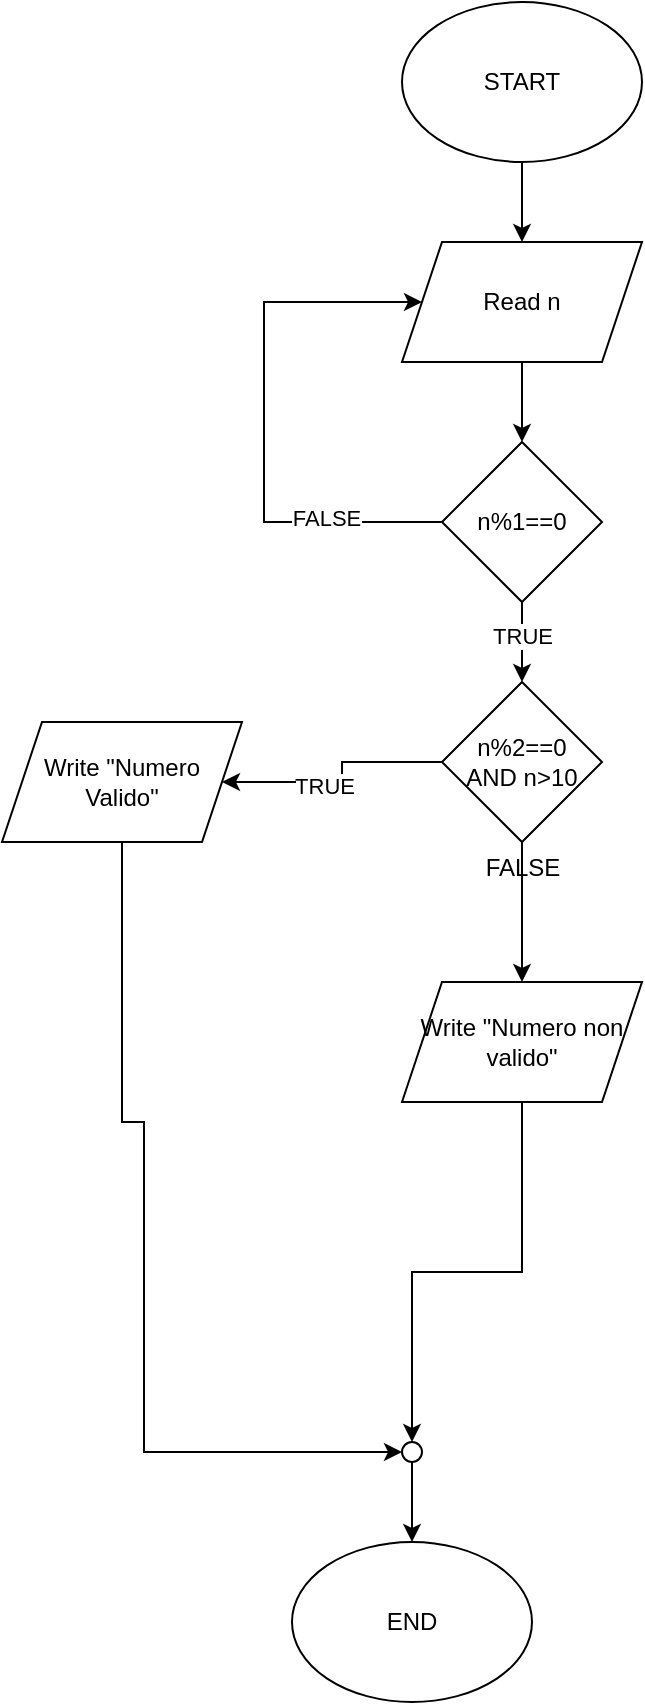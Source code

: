 <mxfile version="26.0.9">
  <diagram name="Page-1" id="eYDmSWrvKsGZKdF5tQEn">
    <mxGraphModel dx="1044" dy="915" grid="1" gridSize="10" guides="1" tooltips="1" connect="1" arrows="1" fold="1" page="1" pageScale="1" pageWidth="850" pageHeight="1100" math="0" shadow="0">
      <root>
        <mxCell id="0" />
        <mxCell id="1" parent="0" />
        <mxCell id="qxm1m2TuvtweTUUU2DV8-21" value="" style="edgeStyle=orthogonalEdgeStyle;rounded=0;orthogonalLoop=1;jettySize=auto;html=1;" edge="1" parent="1" source="qxm1m2TuvtweTUUU2DV8-1" target="qxm1m2TuvtweTUUU2DV8-2">
          <mxGeometry relative="1" as="geometry" />
        </mxCell>
        <mxCell id="qxm1m2TuvtweTUUU2DV8-1" value="START" style="ellipse;whiteSpace=wrap;html=1;" vertex="1" parent="1">
          <mxGeometry x="380" y="30" width="120" height="80" as="geometry" />
        </mxCell>
        <mxCell id="qxm1m2TuvtweTUUU2DV8-20" value="" style="edgeStyle=orthogonalEdgeStyle;rounded=0;orthogonalLoop=1;jettySize=auto;html=1;" edge="1" parent="1" source="qxm1m2TuvtweTUUU2DV8-2" target="qxm1m2TuvtweTUUU2DV8-3">
          <mxGeometry relative="1" as="geometry" />
        </mxCell>
        <mxCell id="qxm1m2TuvtweTUUU2DV8-2" value="Read n" style="shape=parallelogram;perimeter=parallelogramPerimeter;whiteSpace=wrap;html=1;fixedSize=1;" vertex="1" parent="1">
          <mxGeometry x="380" y="150" width="120" height="60" as="geometry" />
        </mxCell>
        <mxCell id="qxm1m2TuvtweTUUU2DV8-16" style="edgeStyle=orthogonalEdgeStyle;rounded=0;orthogonalLoop=1;jettySize=auto;html=1;entryX=0.5;entryY=0;entryDx=0;entryDy=0;" edge="1" parent="1" source="qxm1m2TuvtweTUUU2DV8-3" target="qxm1m2TuvtweTUUU2DV8-4">
          <mxGeometry relative="1" as="geometry" />
        </mxCell>
        <mxCell id="qxm1m2TuvtweTUUU2DV8-17" value="TRUE" style="edgeLabel;html=1;align=center;verticalAlign=middle;resizable=0;points=[];" vertex="1" connectable="0" parent="qxm1m2TuvtweTUUU2DV8-16">
          <mxGeometry x="-0.15" relative="1" as="geometry">
            <mxPoint as="offset" />
          </mxGeometry>
        </mxCell>
        <mxCell id="qxm1m2TuvtweTUUU2DV8-18" style="edgeStyle=orthogonalEdgeStyle;rounded=0;orthogonalLoop=1;jettySize=auto;html=1;" edge="1" parent="1" source="qxm1m2TuvtweTUUU2DV8-3" target="qxm1m2TuvtweTUUU2DV8-2">
          <mxGeometry relative="1" as="geometry">
            <mxPoint x="310" y="180" as="targetPoint" />
            <Array as="points">
              <mxPoint x="311" y="290" />
              <mxPoint x="311" y="180" />
            </Array>
          </mxGeometry>
        </mxCell>
        <mxCell id="qxm1m2TuvtweTUUU2DV8-19" value="FALSE" style="edgeLabel;html=1;align=center;verticalAlign=middle;resizable=0;points=[];" vertex="1" connectable="0" parent="qxm1m2TuvtweTUUU2DV8-18">
          <mxGeometry x="-0.583" y="-2" relative="1" as="geometry">
            <mxPoint as="offset" />
          </mxGeometry>
        </mxCell>
        <mxCell id="qxm1m2TuvtweTUUU2DV8-3" value="n%1==0" style="rhombus;whiteSpace=wrap;html=1;" vertex="1" parent="1">
          <mxGeometry x="400" y="250" width="80" height="80" as="geometry" />
        </mxCell>
        <mxCell id="qxm1m2TuvtweTUUU2DV8-8" value="" style="edgeStyle=orthogonalEdgeStyle;rounded=0;orthogonalLoop=1;jettySize=auto;html=1;" edge="1" parent="1" source="qxm1m2TuvtweTUUU2DV8-4" target="qxm1m2TuvtweTUUU2DV8-5">
          <mxGeometry relative="1" as="geometry" />
        </mxCell>
        <mxCell id="qxm1m2TuvtweTUUU2DV8-10" value="TRUE" style="edgeLabel;html=1;align=center;verticalAlign=middle;resizable=0;points=[];" vertex="1" connectable="0" parent="qxm1m2TuvtweTUUU2DV8-8">
          <mxGeometry x="0.15" y="2" relative="1" as="geometry">
            <mxPoint as="offset" />
          </mxGeometry>
        </mxCell>
        <mxCell id="qxm1m2TuvtweTUUU2DV8-11" value="" style="edgeStyle=orthogonalEdgeStyle;rounded=0;orthogonalLoop=1;jettySize=auto;html=1;" edge="1" parent="1" source="qxm1m2TuvtweTUUU2DV8-4" target="qxm1m2TuvtweTUUU2DV8-7">
          <mxGeometry relative="1" as="geometry" />
        </mxCell>
        <mxCell id="qxm1m2TuvtweTUUU2DV8-4" value="&lt;div&gt;n%2==0&lt;/div&gt;&lt;div&gt;AND n&amp;gt;10&lt;br&gt;&lt;/div&gt;" style="rhombus;whiteSpace=wrap;html=1;" vertex="1" parent="1">
          <mxGeometry x="400" y="370" width="80" height="80" as="geometry" />
        </mxCell>
        <mxCell id="qxm1m2TuvtweTUUU2DV8-22" style="edgeStyle=orthogonalEdgeStyle;rounded=0;orthogonalLoop=1;jettySize=auto;html=1;" edge="1" parent="1" source="qxm1m2TuvtweTUUU2DV8-5" target="qxm1m2TuvtweTUUU2DV8-23">
          <mxGeometry relative="1" as="geometry">
            <mxPoint x="420" y="720" as="targetPoint" />
            <Array as="points">
              <mxPoint x="240" y="590" />
              <mxPoint x="251" y="590" />
            </Array>
          </mxGeometry>
        </mxCell>
        <mxCell id="qxm1m2TuvtweTUUU2DV8-5" value="Write &quot;Numero Valido&quot;" style="shape=parallelogram;perimeter=parallelogramPerimeter;whiteSpace=wrap;html=1;fixedSize=1;" vertex="1" parent="1">
          <mxGeometry x="180" y="390" width="120" height="60" as="geometry" />
        </mxCell>
        <mxCell id="qxm1m2TuvtweTUUU2DV8-24" style="edgeStyle=orthogonalEdgeStyle;rounded=0;orthogonalLoop=1;jettySize=auto;html=1;entryX=0.5;entryY=0;entryDx=0;entryDy=0;" edge="1" parent="1" source="qxm1m2TuvtweTUUU2DV8-7" target="qxm1m2TuvtweTUUU2DV8-23">
          <mxGeometry relative="1" as="geometry" />
        </mxCell>
        <mxCell id="qxm1m2TuvtweTUUU2DV8-7" value="Write &quot;Numero non valido&quot;" style="shape=parallelogram;perimeter=parallelogramPerimeter;whiteSpace=wrap;html=1;fixedSize=1;" vertex="1" parent="1">
          <mxGeometry x="380" y="520" width="120" height="60" as="geometry" />
        </mxCell>
        <mxCell id="qxm1m2TuvtweTUUU2DV8-12" value="FALSE" style="text;html=1;align=center;verticalAlign=middle;resizable=0;points=[];autosize=1;strokeColor=none;fillColor=none;" vertex="1" parent="1">
          <mxGeometry x="410" y="448" width="60" height="30" as="geometry" />
        </mxCell>
        <mxCell id="qxm1m2TuvtweTUUU2DV8-26" value="" style="edgeStyle=orthogonalEdgeStyle;rounded=0;orthogonalLoop=1;jettySize=auto;html=1;" edge="1" parent="1" source="qxm1m2TuvtweTUUU2DV8-23" target="qxm1m2TuvtweTUUU2DV8-25">
          <mxGeometry relative="1" as="geometry" />
        </mxCell>
        <mxCell id="qxm1m2TuvtweTUUU2DV8-23" value="" style="ellipse;whiteSpace=wrap;html=1;aspect=fixed;" vertex="1" parent="1">
          <mxGeometry x="380" y="750" width="10" height="10" as="geometry" />
        </mxCell>
        <mxCell id="qxm1m2TuvtweTUUU2DV8-25" value="END" style="ellipse;whiteSpace=wrap;html=1;" vertex="1" parent="1">
          <mxGeometry x="325" y="800" width="120" height="80" as="geometry" />
        </mxCell>
      </root>
    </mxGraphModel>
  </diagram>
</mxfile>
